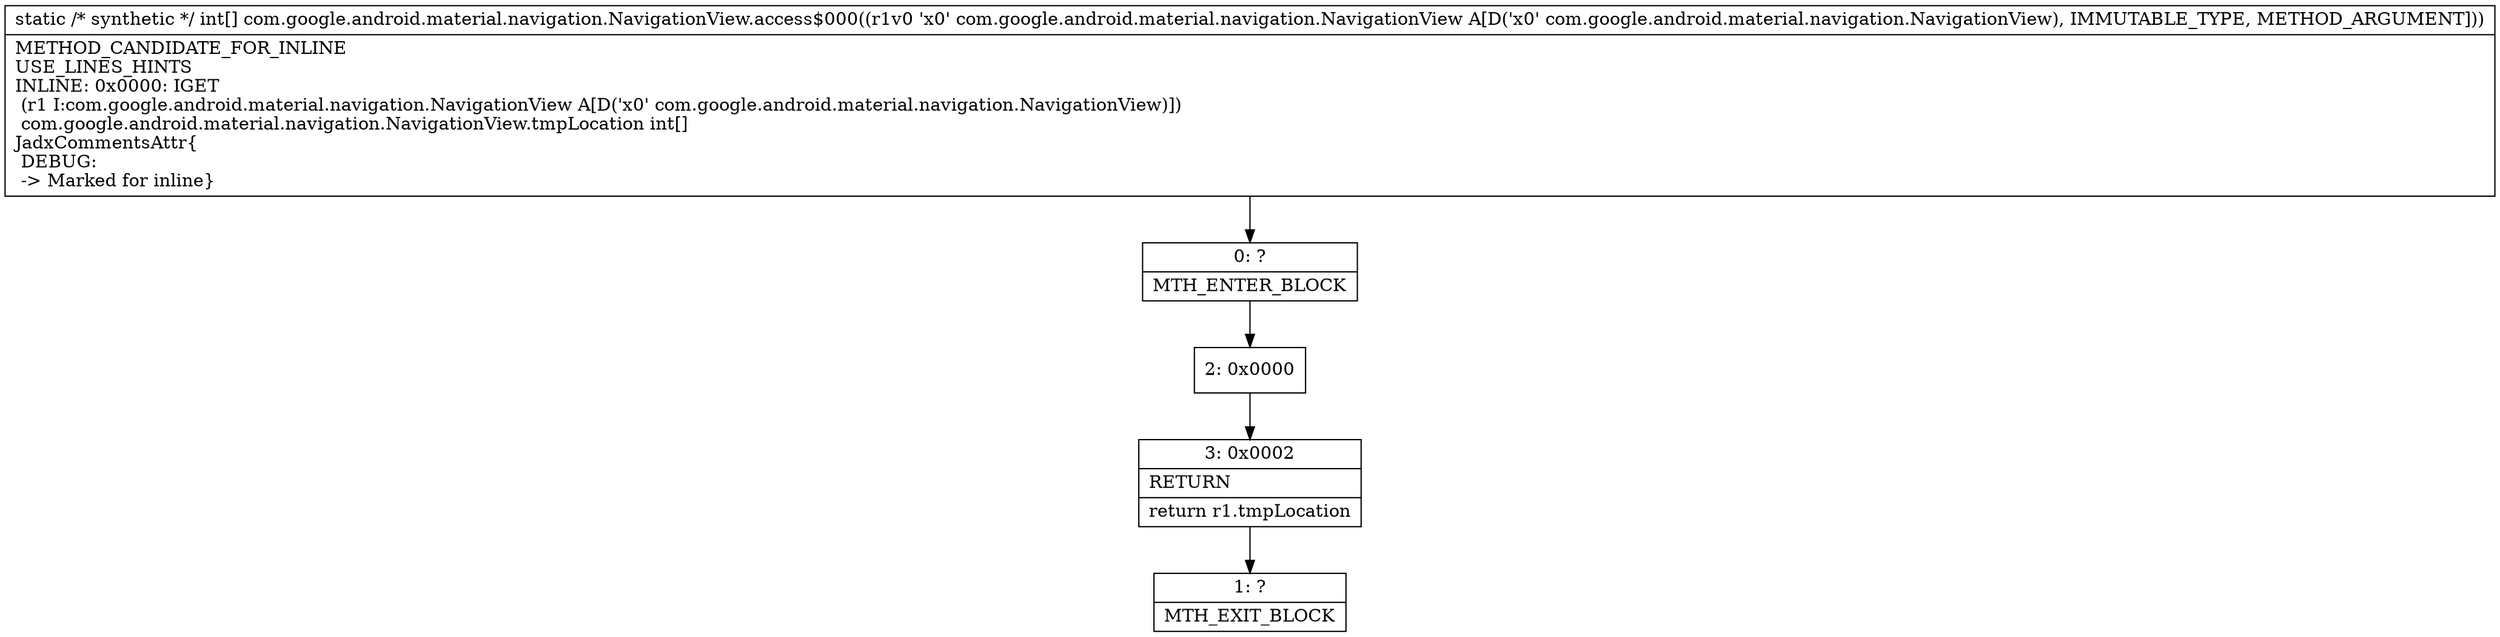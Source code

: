 digraph "CFG forcom.google.android.material.navigation.NavigationView.access$000(Lcom\/google\/android\/material\/navigation\/NavigationView;)[I" {
Node_0 [shape=record,label="{0\:\ ?|MTH_ENTER_BLOCK\l}"];
Node_2 [shape=record,label="{2\:\ 0x0000}"];
Node_3 [shape=record,label="{3\:\ 0x0002|RETURN\l|return r1.tmpLocation\l}"];
Node_1 [shape=record,label="{1\:\ ?|MTH_EXIT_BLOCK\l}"];
MethodNode[shape=record,label="{static \/* synthetic *\/ int[] com.google.android.material.navigation.NavigationView.access$000((r1v0 'x0' com.google.android.material.navigation.NavigationView A[D('x0' com.google.android.material.navigation.NavigationView), IMMUTABLE_TYPE, METHOD_ARGUMENT]))  | METHOD_CANDIDATE_FOR_INLINE\lUSE_LINES_HINTS\lINLINE: 0x0000: IGET  \l  (r1 I:com.google.android.material.navigation.NavigationView A[D('x0' com.google.android.material.navigation.NavigationView)])\l com.google.android.material.navigation.NavigationView.tmpLocation int[]\lJadxCommentsAttr\{\l DEBUG: \l \-\> Marked for inline\}\l}"];
MethodNode -> Node_0;Node_0 -> Node_2;
Node_2 -> Node_3;
Node_3 -> Node_1;
}

